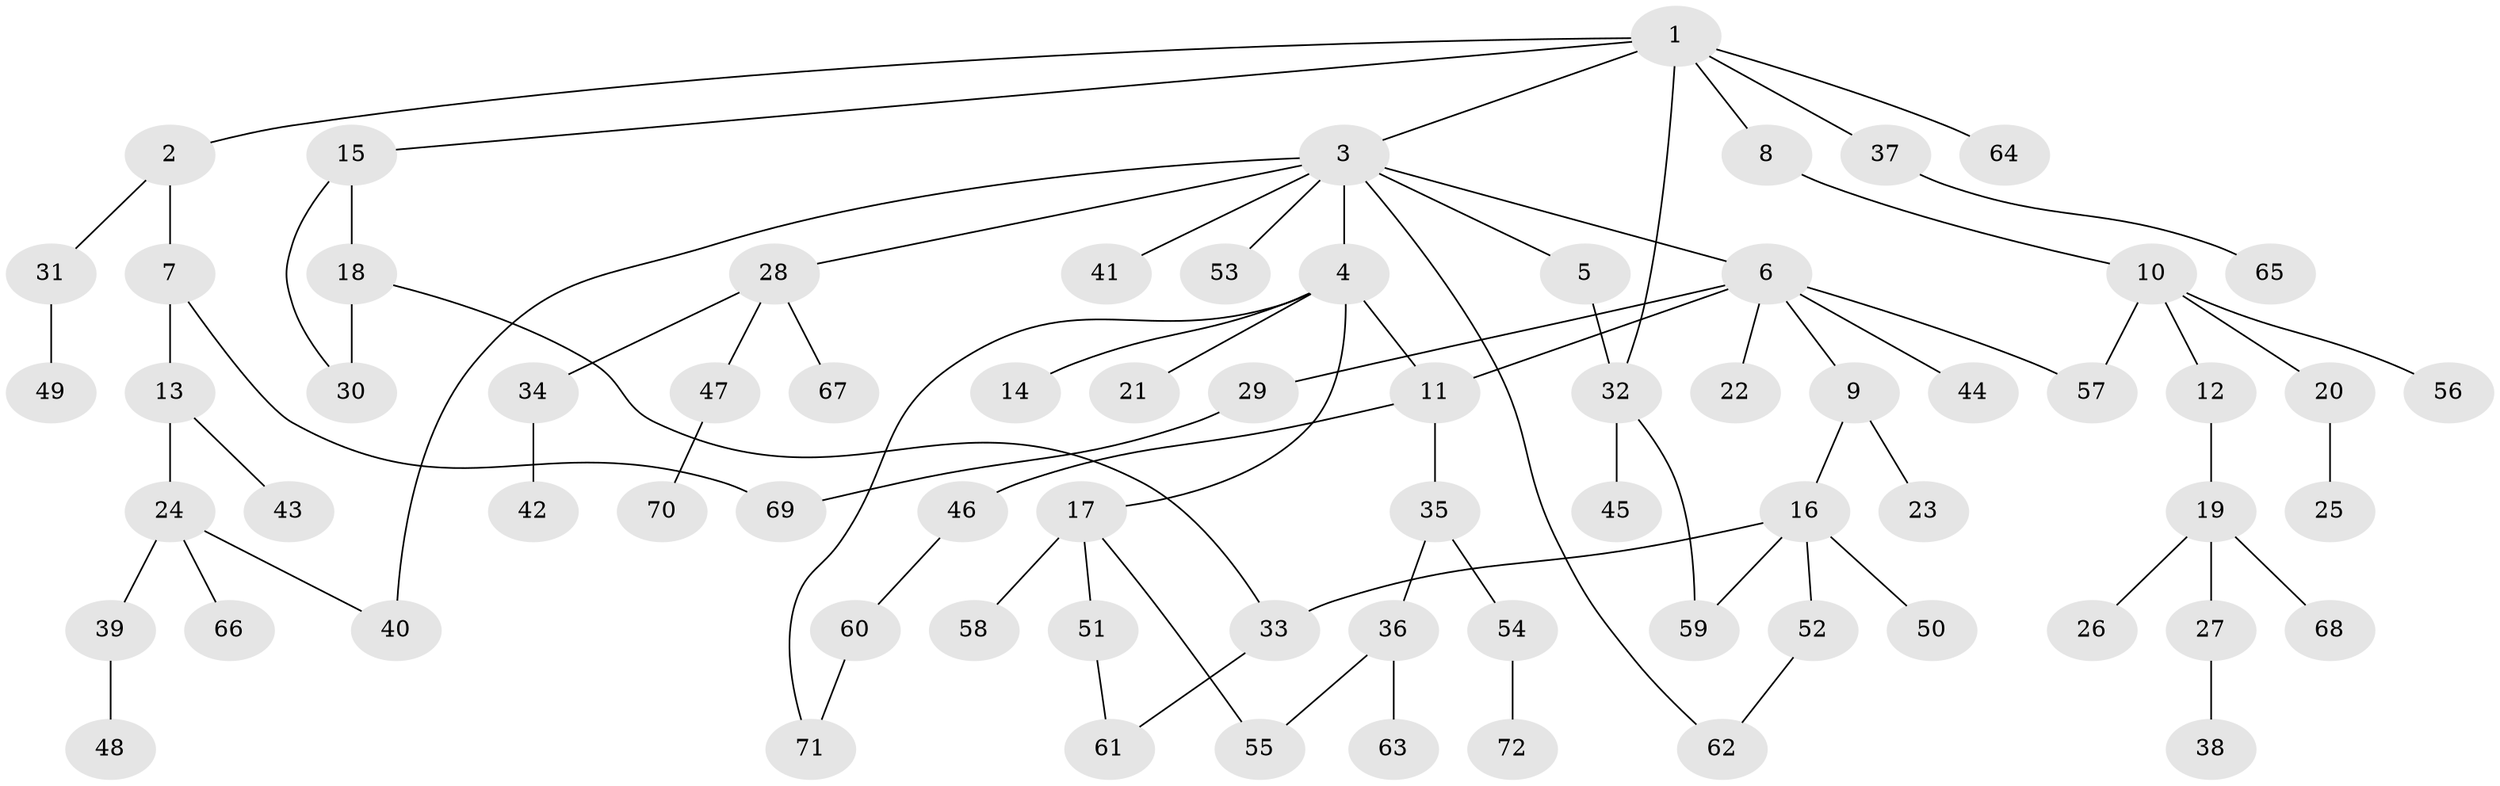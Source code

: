 // Generated by graph-tools (version 1.1) at 2025/49/03/09/25 03:49:25]
// undirected, 72 vertices, 83 edges
graph export_dot {
graph [start="1"]
  node [color=gray90,style=filled];
  1;
  2;
  3;
  4;
  5;
  6;
  7;
  8;
  9;
  10;
  11;
  12;
  13;
  14;
  15;
  16;
  17;
  18;
  19;
  20;
  21;
  22;
  23;
  24;
  25;
  26;
  27;
  28;
  29;
  30;
  31;
  32;
  33;
  34;
  35;
  36;
  37;
  38;
  39;
  40;
  41;
  42;
  43;
  44;
  45;
  46;
  47;
  48;
  49;
  50;
  51;
  52;
  53;
  54;
  55;
  56;
  57;
  58;
  59;
  60;
  61;
  62;
  63;
  64;
  65;
  66;
  67;
  68;
  69;
  70;
  71;
  72;
  1 -- 2;
  1 -- 3;
  1 -- 8;
  1 -- 15;
  1 -- 32;
  1 -- 37;
  1 -- 64;
  2 -- 7;
  2 -- 31;
  3 -- 4;
  3 -- 5;
  3 -- 6;
  3 -- 28;
  3 -- 41;
  3 -- 53;
  3 -- 62;
  3 -- 40;
  4 -- 11;
  4 -- 14;
  4 -- 17;
  4 -- 21;
  4 -- 71;
  5 -- 32;
  6 -- 9;
  6 -- 22;
  6 -- 29;
  6 -- 44;
  6 -- 11;
  6 -- 57;
  7 -- 13;
  7 -- 69;
  8 -- 10;
  9 -- 16;
  9 -- 23;
  10 -- 12;
  10 -- 20;
  10 -- 56;
  10 -- 57;
  11 -- 35;
  11 -- 46;
  12 -- 19;
  13 -- 24;
  13 -- 43;
  15 -- 18;
  15 -- 30;
  16 -- 50;
  16 -- 52;
  16 -- 33;
  16 -- 59;
  17 -- 51;
  17 -- 55;
  17 -- 58;
  18 -- 30;
  18 -- 33;
  19 -- 26;
  19 -- 27;
  19 -- 68;
  20 -- 25;
  24 -- 39;
  24 -- 40;
  24 -- 66;
  27 -- 38;
  28 -- 34;
  28 -- 47;
  28 -- 67;
  29 -- 69;
  31 -- 49;
  32 -- 45;
  32 -- 59;
  33 -- 61;
  34 -- 42;
  35 -- 36;
  35 -- 54;
  36 -- 63;
  36 -- 55;
  37 -- 65;
  39 -- 48;
  46 -- 60;
  47 -- 70;
  51 -- 61;
  52 -- 62;
  54 -- 72;
  60 -- 71;
}
